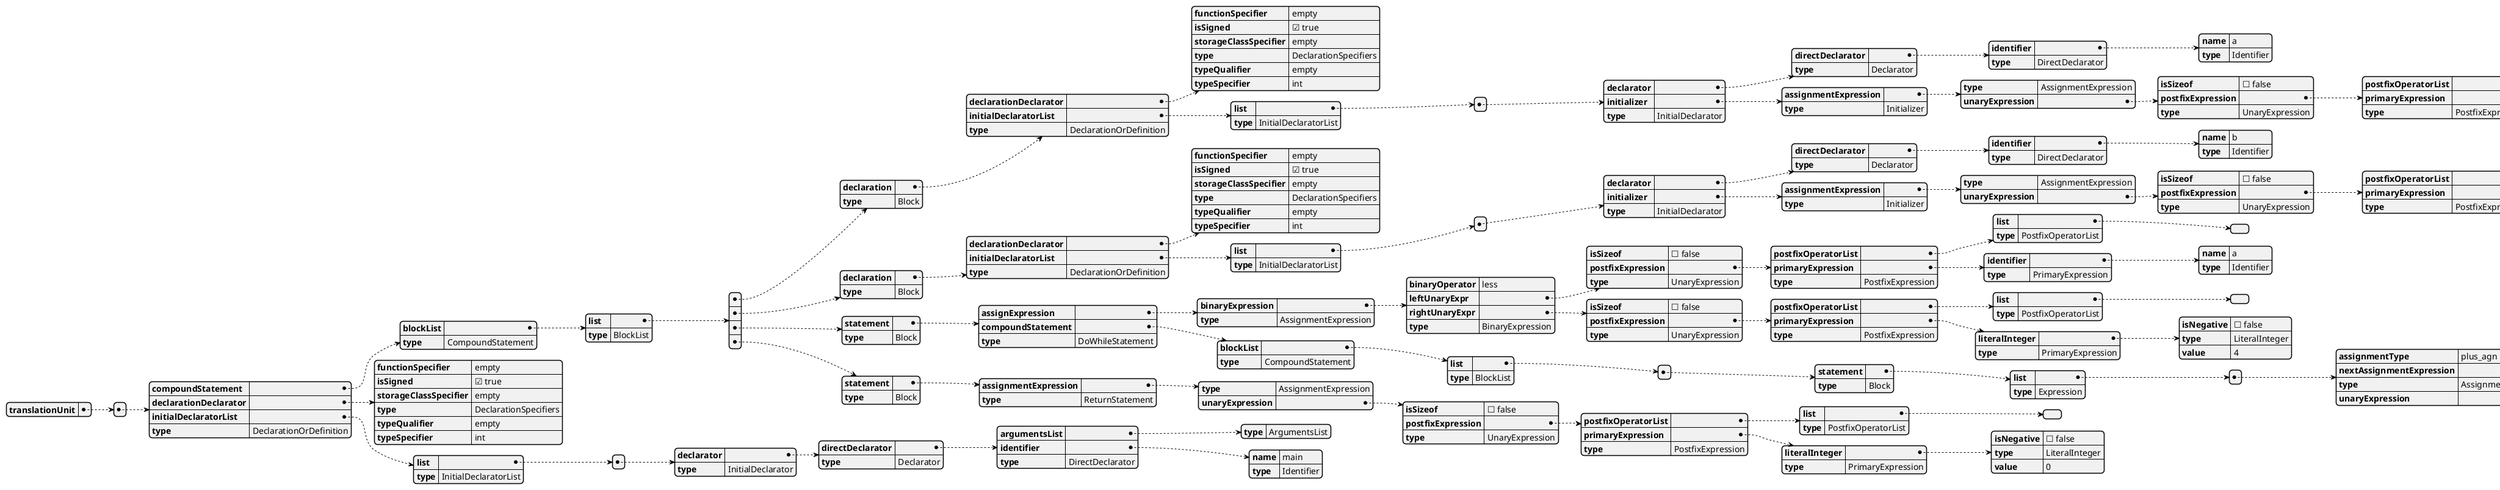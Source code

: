 @startjson
{"translationUnit":[{"compoundStatement":{"blockList":{"list":[{"declaration":{"declarationDeclarator":{"functionSpecifier":"empty","isSigned":true,"storageClassSpecifier":"empty","type":"DeclarationSpecifiers","typeQualifier":"empty","typeSpecifier":"int"},"initialDeclaratorList":{"list":[{"declarator":{"directDeclarator":{"identifier":{"name":"a","type":"Identifier"},"type":"DirectDeclarator"},"type":"Declarator"},"initializer":{"assignmentExpression":{"type":"AssignmentExpression","unaryExpression":{"isSizeof":false,"postfixExpression":{"postfixOperatorList":{"list":[],"type":"PostfixOperatorList"},"primaryExpression":{"literalInteger":{"isNegative":false,"type":"LiteralInteger","value":"1"},"type":"PrimaryExpression"},"type":"PostfixExpression"},"type":"UnaryExpression"}},"type":"Initializer"},"type":"InitialDeclarator"}],"type":"InitialDeclaratorList"},"type":"DeclarationOrDefinition"},"type":"Block"},{"declaration":{"declarationDeclarator":{"functionSpecifier":"empty","isSigned":true,"storageClassSpecifier":"empty","type":"DeclarationSpecifiers","typeQualifier":"empty","typeSpecifier":"int"},"initialDeclaratorList":{"list":[{"declarator":{"directDeclarator":{"identifier":{"name":"b","type":"Identifier"},"type":"DirectDeclarator"},"type":"Declarator"},"initializer":{"assignmentExpression":{"type":"AssignmentExpression","unaryExpression":{"isSizeof":false,"postfixExpression":{"postfixOperatorList":{"list":[],"type":"PostfixOperatorList"},"primaryExpression":{"literalInteger":{"isNegative":false,"type":"LiteralInteger","value":"3"},"type":"PrimaryExpression"},"type":"PostfixExpression"},"type":"UnaryExpression"}},"type":"Initializer"},"type":"InitialDeclarator"}],"type":"InitialDeclaratorList"},"type":"DeclarationOrDefinition"},"type":"Block"},{"statement":{"assignExpression":{"binaryExpression":{"binaryOperator":"less","leftUnaryExpr":{"isSizeof":false,"postfixExpression":{"postfixOperatorList":{"list":[],"type":"PostfixOperatorList"},"primaryExpression":{"identifier":{"name":"a","type":"Identifier"},"type":"PrimaryExpression"},"type":"PostfixExpression"},"type":"UnaryExpression"},"rightUnaryExpr":{"isSizeof":false,"postfixExpression":{"postfixOperatorList":{"list":[],"type":"PostfixOperatorList"},"primaryExpression":{"literalInteger":{"isNegative":false,"type":"LiteralInteger","value":"4"},"type":"PrimaryExpression"},"type":"PostfixExpression"},"type":"UnaryExpression"},"type":"BinaryExpression"},"type":"AssignmentExpression"},"compoundStatement":{"blockList":{"list":[{"statement":{"list":[{"assignmentType":"plus_agn","nextAssignmentExpression":{"assignmentType":"minus_agn","nextAssignmentExpression":{"type":"AssignmentExpression","unaryExpression":{"isSizeof":false,"postfixExpression":{"postfixOperatorList":{"list":[],"type":"PostfixOperatorList"},"primaryExpression":{"literalInteger":{"isNegative":false,"type":"LiteralInteger","value":"3"},"type":"PrimaryExpression"},"type":"PostfixExpression"},"type":"UnaryExpression"}},"type":"AssignmentExpression","unaryExpression":{"isSizeof":false,"postfixExpression":{"postfixOperatorList":{"list":[],"type":"PostfixOperatorList"},"primaryExpression":{"identifier":{"name":"a","type":"Identifier"},"type":"PrimaryExpression"},"type":"PostfixExpression"},"type":"UnaryExpression"}},"type":"AssignmentExpression","unaryExpression":{"isSizeof":false,"postfixExpression":{"postfixOperatorList":{"list":[],"type":"PostfixOperatorList"},"primaryExpression":{"identifier":{"name":"b","type":"Identifier"},"type":"PrimaryExpression"},"type":"PostfixExpression"},"type":"UnaryExpression"}}],"type":"Expression"},"type":"Block"}],"type":"BlockList"},"type":"CompoundStatement"},"type":"DoWhileStatement"},"type":"Block"},{"statement":{"assignmentExpression":{"type":"AssignmentExpression","unaryExpression":{"isSizeof":false,"postfixExpression":{"postfixOperatorList":{"list":[],"type":"PostfixOperatorList"},"primaryExpression":{"literalInteger":{"isNegative":false,"type":"LiteralInteger","value":"0"},"type":"PrimaryExpression"},"type":"PostfixExpression"},"type":"UnaryExpression"}},"type":"ReturnStatement"},"type":"Block"}],"type":"BlockList"},"type":"CompoundStatement"},"declarationDeclarator":{"functionSpecifier":"empty","isSigned":true,"storageClassSpecifier":"empty","type":"DeclarationSpecifiers","typeQualifier":"empty","typeSpecifier":"int"},"initialDeclaratorList":{"list":[{"declarator":{"directDeclarator":{"argumentsList":{"type":"ArgumentsList"},"identifier":{"name":"main","type":"Identifier"},"type":"DirectDeclarator"},"type":"Declarator"},"type":"InitialDeclarator"}],"type":"InitialDeclaratorList"},"type":"DeclarationOrDefinition"}]}
@endjson